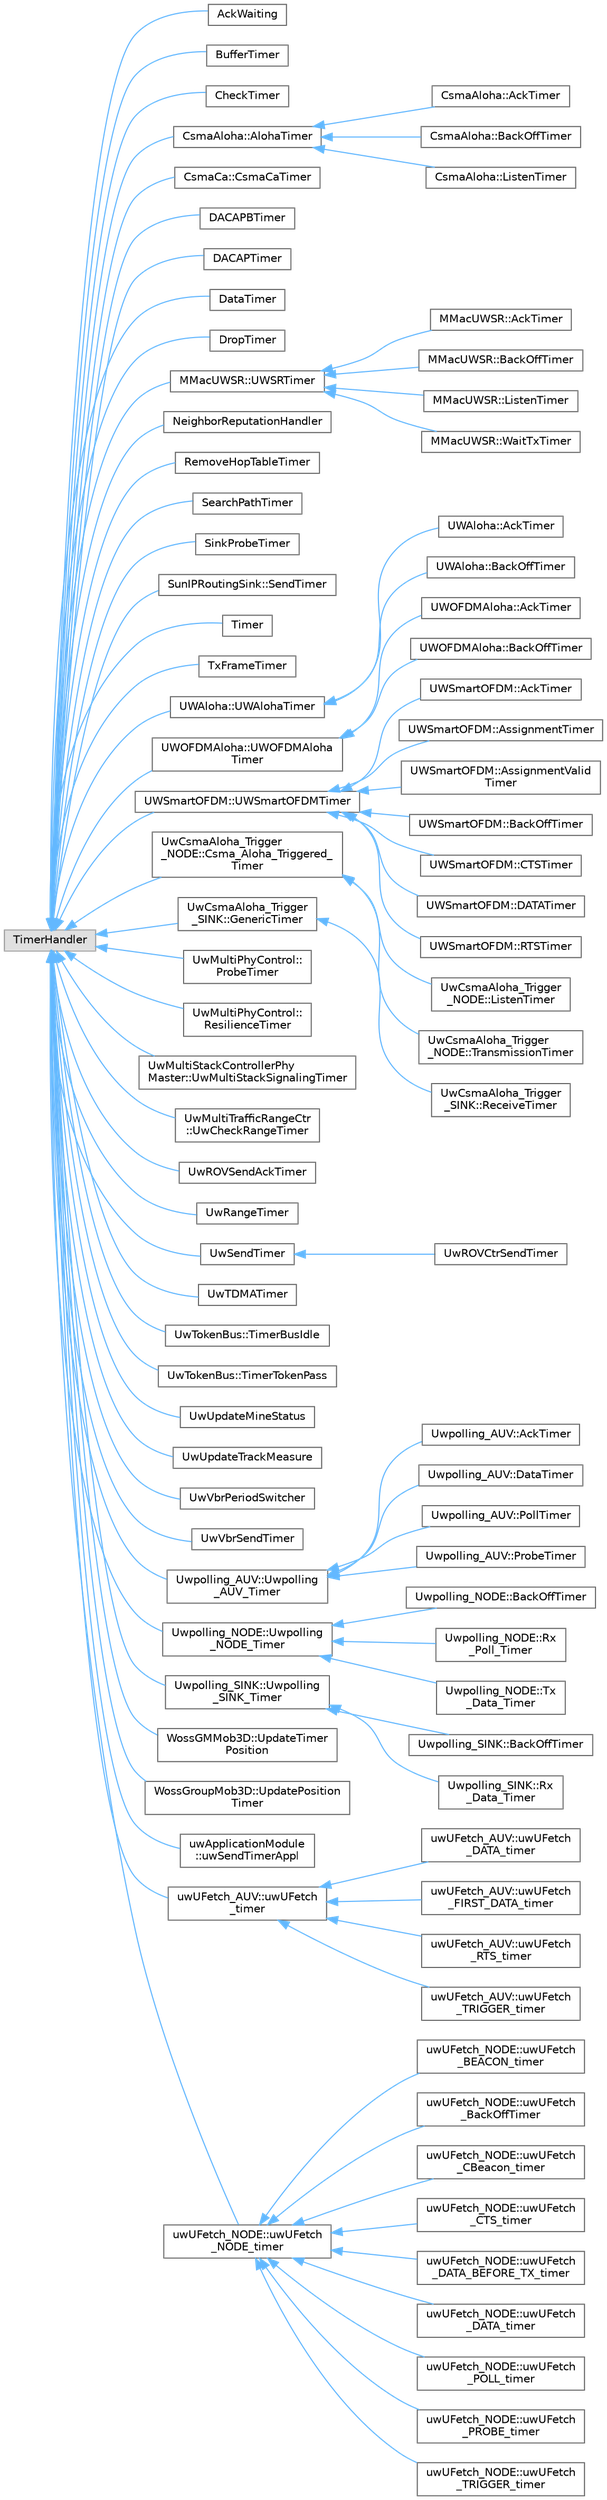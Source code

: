 digraph "Graphical Class Hierarchy"
{
 // LATEX_PDF_SIZE
  bgcolor="transparent";
  edge [fontname=Helvetica,fontsize=10,labelfontname=Helvetica,labelfontsize=10];
  node [fontname=Helvetica,fontsize=10,shape=box,height=0.2,width=0.4];
  rankdir="LR";
  Node0 [id="Node000000",label="TimerHandler",height=0.2,width=0.4,color="grey60", fillcolor="#E0E0E0", style="filled",tooltip=" "];
  Node0 -> Node1 [id="edge275_Node000000_Node000001",dir="back",color="steelblue1",style="solid",tooltip=" "];
  Node1 [id="Node000001",label="AckWaiting",height=0.2,width=0.4,color="grey40", fillcolor="white", style="filled",URL="$classAckWaiting.html",tooltip="AckWaiting class is used to handle the timer of acks."];
  Node0 -> Node2 [id="edge276_Node000000_Node000002",dir="back",color="steelblue1",style="solid",tooltip=" "];
  Node2 [id="Node000002",label="BufferTimer",height=0.2,width=0.4,color="grey40", fillcolor="white", style="filled",URL="$classBufferTimer.html",tooltip="‍**"];
  Node0 -> Node3 [id="edge277_Node000000_Node000003",dir="back",color="steelblue1",style="solid",tooltip=" "];
  Node3 [id="Node000003",label="CheckTimer",height=0.2,width=0.4,color="grey40", fillcolor="white", style="filled",URL="$classCheckTimer.html",tooltip="The class used by UwModem to handle simulator's event expirations; it is exploited to schedule the re..."];
  Node0 -> Node4 [id="edge278_Node000000_Node000004",dir="back",color="steelblue1",style="solid",tooltip=" "];
  Node4 [id="Node000004",label="CsmaAloha::AlohaTimer",height=0.2,width=0.4,color="grey40", fillcolor="white", style="filled",URL="$classCsmaAloha_1_1AlohaTimer.html",tooltip="Class that describes the timers in the node."];
  Node4 -> Node5 [id="edge279_Node000004_Node000005",dir="back",color="steelblue1",style="solid",tooltip=" "];
  Node5 [id="Node000005",label="CsmaAloha::AckTimer",height=0.2,width=0.4,color="grey40", fillcolor="white", style="filled",URL="$classCsmaAloha_1_1AckTimer.html",tooltip="Class used to handle the timer for waiting the ACK."];
  Node4 -> Node6 [id="edge280_Node000004_Node000006",dir="back",color="steelblue1",style="solid",tooltip=" "];
  Node6 [id="Node000006",label="CsmaAloha::BackOffTimer",height=0.2,width=0.4,color="grey40", fillcolor="white", style="filled",URL="$classCsmaAloha_1_1BackOffTimer.html",tooltip="Class used to handle the timer of the backoff period."];
  Node4 -> Node7 [id="edge281_Node000004_Node000007",dir="back",color="steelblue1",style="solid",tooltip=" "];
  Node7 [id="Node000007",label="CsmaAloha::ListenTimer",height=0.2,width=0.4,color="grey40", fillcolor="white", style="filled",URL="$classCsmaAloha_1_1ListenTimer.html",tooltip="Class used to handle the Listen Timer."];
  Node0 -> Node8 [id="edge282_Node000000_Node000008",dir="back",color="steelblue1",style="solid",tooltip=" "];
  Node8 [id="Node000008",label="CsmaCa::CsmaCaTimer",height=0.2,width=0.4,color="grey40", fillcolor="white", style="filled",URL="$classCsmaCa_1_1CsmaCaTimer.html",tooltip=" "];
  Node0 -> Node9 [id="edge283_Node000000_Node000009",dir="back",color="steelblue1",style="solid",tooltip=" "];
  Node9 [id="Node000009",label="DACAPBTimer",height=0.2,width=0.4,color="grey40", fillcolor="white", style="filled",URL="$classDACAPBTimer.html",tooltip="Class that represents the backoff timer in DACAP."];
  Node0 -> Node10 [id="edge284_Node000000_Node000010",dir="back",color="steelblue1",style="solid",tooltip=" "];
  Node10 [id="Node000010",label="DACAPTimer",height=0.2,width=0.4,color="grey40", fillcolor="white", style="filled",URL="$classDACAPTimer.html",tooltip="Class that represents the timers in DACAP."];
  Node0 -> Node11 [id="edge285_Node000000_Node000011",dir="back",color="steelblue1",style="solid",tooltip=" "];
  Node11 [id="Node000011",label="DataTimer",height=0.2,width=0.4,color="grey40", fillcolor="white", style="filled",URL="$classDataTimer.html",tooltip="Class that represents the timer that describe the time needed for the DATA Phy layer to receive packe..."];
  Node0 -> Node12 [id="edge286_Node000000_Node000012",dir="back",color="steelblue1",style="solid",tooltip=" "];
  Node12 [id="Node000012",label="DropTimer",height=0.2,width=0.4,color="grey40", fillcolor="white", style="filled",URL="$classDropTimer.html",tooltip=" "];
  Node0 -> Node13 [id="edge287_Node000000_Node000013",dir="back",color="steelblue1",style="solid",tooltip=" "];
  Node13 [id="Node000013",label="MMacUWSR::UWSRTimer",height=0.2,width=0.4,color="grey40", fillcolor="white", style="filled",URL="$classMMacUWSR_1_1UWSRTimer.html",tooltip="Base class of all the timer used in this protocol."];
  Node13 -> Node14 [id="edge288_Node000013_Node000014",dir="back",color="steelblue1",style="solid",tooltip=" "];
  Node14 [id="Node000014",label="MMacUWSR::AckTimer",height=0.2,width=0.4,color="grey40", fillcolor="white", style="filled",URL="$classMMacUWSR_1_1AckTimer.html",tooltip="Base class of AckTimer, which is a derived class of UWSRTimer."];
  Node13 -> Node15 [id="edge289_Node000013_Node000015",dir="back",color="steelblue1",style="solid",tooltip=" "];
  Node15 [id="Node000015",label="MMacUWSR::BackOffTimer",height=0.2,width=0.4,color="grey40", fillcolor="white", style="filled",URL="$classMMacUWSR_1_1BackOffTimer.html",tooltip="Base class of BackoffTimer."];
  Node13 -> Node16 [id="edge290_Node000013_Node000016",dir="back",color="steelblue1",style="solid",tooltip=" "];
  Node16 [id="Node000016",label="MMacUWSR::ListenTimer",height=0.2,width=0.4,color="grey40", fillcolor="white", style="filled",URL="$classMMacUWSR_1_1ListenTimer.html",tooltip="Base class of ListenTimer, which is a derived class of UWSRTimer."];
  Node13 -> Node17 [id="edge291_Node000013_Node000017",dir="back",color="steelblue1",style="solid",tooltip=" "];
  Node17 [id="Node000017",label="MMacUWSR::WaitTxTimer",height=0.2,width=0.4,color="grey40", fillcolor="white", style="filled",URL="$classMMacUWSR_1_1WaitTxTimer.html",tooltip="Base class of WaitTxTimer, which is a derived class of UWSRTimer."];
  Node0 -> Node18 [id="edge292_Node000000_Node000018",dir="back",color="steelblue1",style="solid",tooltip=" "];
  Node18 [id="Node000018",label="NeighborReputationHandler",height=0.2,width=0.4,color="grey40", fillcolor="white", style="filled",URL="$classNeighborReputationHandler.html",tooltip="This class defines the timer used to check the packet forwarding by the neighbor and handle reputatio..."];
  Node0 -> Node19 [id="edge293_Node000000_Node000019",dir="back",color="steelblue1",style="solid",tooltip=" "];
  Node19 [id="Node000019",label="RemoveHopTableTimer",height=0.2,width=0.4,color="grey40", fillcolor="white", style="filled",URL="$classRemoveHopTableTimer.html",tooltip="RemoveHopTableTimer class is used to handle the validity time of hop tables."];
  Node0 -> Node20 [id="edge294_Node000000_Node000020",dir="back",color="steelblue1",style="solid",tooltip=" "];
  Node20 [id="Node000020",label="SearchPathTimer",height=0.2,width=0.4,color="grey40", fillcolor="white", style="filled",URL="$classSearchPathTimer.html",tooltip="SearchPathTimer class is used to handle the timer of Search Path requests."];
  Node0 -> Node21 [id="edge295_Node000000_Node000021",dir="back",color="steelblue1",style="solid",tooltip=" "];
  Node21 [id="Node000021",label="SinkProbeTimer",height=0.2,width=0.4,color="grey40", fillcolor="white", style="filled",URL="$classSinkProbeTimer.html",tooltip="SinkProbeTimer class is used to handle the validity time of a probe message."];
  Node0 -> Node22 [id="edge296_Node000000_Node000022",dir="back",color="steelblue1",style="solid",tooltip=" "];
  Node22 [id="Node000022",label="SunIPRoutingSink::SendTimer",height=0.2,width=0.4,color="grey40", fillcolor="white", style="filled",URL="$classSunIPRoutingSink_1_1SendTimer.html",tooltip="SendTimer class is used to handle the timer of probe messages."];
  Node0 -> Node23 [id="edge297_Node000000_Node000023",dir="back",color="steelblue1",style="solid",tooltip=" "];
  Node23 [id="Node000023",label="Timer",height=0.2,width=0.4,color="grey40", fillcolor="white", style="filled",URL="$classTimer.html",tooltip="Class that handles the timers in T-LOHI nodes."];
  Node0 -> Node24 [id="edge298_Node000000_Node000024",dir="back",color="steelblue1",style="solid",tooltip=" "];
  Node24 [id="Node000024",label="TxFrameTimer",height=0.2,width=0.4,color="grey40", fillcolor="white", style="filled",URL="$classTxFrameTimer.html",tooltip="The class used by Uwal to handle simulator's event expirations; it is exploited to schedule the sendD..."];
  Node0 -> Node25 [id="edge299_Node000000_Node000025",dir="back",color="steelblue1",style="solid",tooltip=" "];
  Node25 [id="Node000025",label="UWAloha::UWAlohaTimer",height=0.2,width=0.4,color="grey40", fillcolor="white", style="filled",URL="$classUWAloha_1_1UWAlohaTimer.html",tooltip="Base class of all the timer used in this protocol."];
  Node25 -> Node26 [id="edge300_Node000025_Node000026",dir="back",color="steelblue1",style="solid",tooltip=" "];
  Node26 [id="Node000026",label="UWAloha::AckTimer",height=0.2,width=0.4,color="grey40", fillcolor="white", style="filled",URL="$classUWAloha_1_1AckTimer.html",tooltip="Base class of AckTimer, which is a derived class of UWAlohaTimer."];
  Node25 -> Node27 [id="edge301_Node000025_Node000027",dir="back",color="steelblue1",style="solid",tooltip=" "];
  Node27 [id="Node000027",label="UWAloha::BackOffTimer",height=0.2,width=0.4,color="grey40", fillcolor="white", style="filled",URL="$classUWAloha_1_1BackOffTimer.html",tooltip="Base class of BackoffTimer."];
  Node0 -> Node28 [id="edge302_Node000000_Node000028",dir="back",color="steelblue1",style="solid",tooltip=" "];
  Node28 [id="Node000028",label="UWOFDMAloha::UWOFDMAloha\lTimer",height=0.2,width=0.4,color="grey40", fillcolor="white", style="filled",URL="$classUWOFDMAloha_1_1UWOFDMAlohaTimer.html",tooltip="Base class of all the timer used in this protocol."];
  Node28 -> Node29 [id="edge303_Node000028_Node000029",dir="back",color="steelblue1",style="solid",tooltip=" "];
  Node29 [id="Node000029",label="UWOFDMAloha::AckTimer",height=0.2,width=0.4,color="grey40", fillcolor="white", style="filled",URL="$classUWOFDMAloha_1_1AckTimer.html",tooltip="Base class of AckTimer, which is a derived class of UWOFDMAlohaTimer."];
  Node28 -> Node30 [id="edge304_Node000028_Node000030",dir="back",color="steelblue1",style="solid",tooltip=" "];
  Node30 [id="Node000030",label="UWOFDMAloha::BackOffTimer",height=0.2,width=0.4,color="grey40", fillcolor="white", style="filled",URL="$classUWOFDMAloha_1_1BackOffTimer.html",tooltip="Base class of BackoffTimer."];
  Node0 -> Node31 [id="edge305_Node000000_Node000031",dir="back",color="steelblue1",style="solid",tooltip=" "];
  Node31 [id="Node000031",label="UWSmartOFDM::UWSmartOFDMTimer",height=0.2,width=0.4,color="grey40", fillcolor="white", style="filled",URL="$classUWSmartOFDM_1_1UWSmartOFDMTimer.html",tooltip="Base class of all the timer used in this protocol."];
  Node31 -> Node32 [id="edge306_Node000031_Node000032",dir="back",color="steelblue1",style="solid",tooltip=" "];
  Node32 [id="Node000032",label="UWSmartOFDM::AckTimer",height=0.2,width=0.4,color="grey40", fillcolor="white", style="filled",URL="$classUWSmartOFDM_1_1AckTimer.html",tooltip="Base class of AckTimer, which is a derived class of UWSmartOFDMTimer."];
  Node31 -> Node33 [id="edge307_Node000031_Node000033",dir="back",color="steelblue1",style="solid",tooltip=" "];
  Node33 [id="Node000033",label="UWSmartOFDM::AssignmentTimer",height=0.2,width=0.4,color="grey40", fillcolor="white", style="filled",URL="$classUWSmartOFDM_1_1AssignmentTimer.html",tooltip="Base class of AssignmentTimer."];
  Node31 -> Node34 [id="edge308_Node000031_Node000034",dir="back",color="steelblue1",style="solid",tooltip=" "];
  Node34 [id="Node000034",label="UWSmartOFDM::AssignmentValid\lTimer",height=0.2,width=0.4,color="grey40", fillcolor="white", style="filled",URL="$classUWSmartOFDM_1_1AssignmentValidTimer.html",tooltip="Base class of AssignmentValidTimer."];
  Node31 -> Node35 [id="edge309_Node000031_Node000035",dir="back",color="steelblue1",style="solid",tooltip=" "];
  Node35 [id="Node000035",label="UWSmartOFDM::BackOffTimer",height=0.2,width=0.4,color="grey40", fillcolor="white", style="filled",URL="$classUWSmartOFDM_1_1BackOffTimer.html",tooltip="Base class of BackoffTimer."];
  Node31 -> Node36 [id="edge310_Node000031_Node000036",dir="back",color="steelblue1",style="solid",tooltip=" "];
  Node36 [id="Node000036",label="UWSmartOFDM::CTSTimer",height=0.2,width=0.4,color="grey40", fillcolor="white", style="filled",URL="$classUWSmartOFDM_1_1CTSTimer.html",tooltip="Base class of CTSTimer."];
  Node31 -> Node37 [id="edge311_Node000031_Node000037",dir="back",color="steelblue1",style="solid",tooltip=" "];
  Node37 [id="Node000037",label="UWSmartOFDM::DATATimer",height=0.2,width=0.4,color="grey40", fillcolor="white", style="filled",URL="$classUWSmartOFDM_1_1DATATimer.html",tooltip=" "];
  Node31 -> Node38 [id="edge312_Node000031_Node000038",dir="back",color="steelblue1",style="solid",tooltip=" "];
  Node38 [id="Node000038",label="UWSmartOFDM::RTSTimer",height=0.2,width=0.4,color="grey40", fillcolor="white", style="filled",URL="$classUWSmartOFDM_1_1RTSTimer.html",tooltip="Base class of RTSTimer."];
  Node0 -> Node39 [id="edge313_Node000000_Node000039",dir="back",color="steelblue1",style="solid",tooltip=" "];
  Node39 [id="Node000039",label="UwCsmaAloha_Trigger\l_NODE::Csma_Aloha_Triggered_\lTimer",height=0.2,width=0.4,color="grey40", fillcolor="white", style="filled",URL="$classUwCsmaAloha__Trigger__NODE_1_1Csma__Aloha__Triggered__Timer.html",tooltip="Class that describes the timers in the node."];
  Node39 -> Node40 [id="edge314_Node000039_Node000040",dir="back",color="steelblue1",style="solid",tooltip=" "];
  Node40 [id="Node000040",label="UwCsmaAloha_Trigger\l_NODE::ListenTimer",height=0.2,width=0.4,color="grey40", fillcolor="white", style="filled",URL="$classUwCsmaAloha__Trigger__NODE_1_1ListenTimer.html",tooltip="Class used to handle the timer to handle the listen time."];
  Node39 -> Node41 [id="edge315_Node000039_Node000041",dir="back",color="steelblue1",style="solid",tooltip=" "];
  Node41 [id="Node000041",label="UwCsmaAloha_Trigger\l_NODE::TransmissionTimer",height=0.2,width=0.4,color="grey40", fillcolor="white", style="filled",URL="$classUwCsmaAloha__Trigger__NODE_1_1TransmissionTimer.html",tooltip="Class used to handle the time in which the node is allowed to transmit to the sink."];
  Node0 -> Node42 [id="edge316_Node000000_Node000042",dir="back",color="steelblue1",style="solid",tooltip=" "];
  Node42 [id="Node000042",label="UwCsmaAloha_Trigger\l_SINK::GenericTimer",height=0.2,width=0.4,color="grey40", fillcolor="white", style="filled",URL="$classUwCsmaAloha__Trigger__SINK_1_1GenericTimer.html",tooltip="Class that describes the timers in the node."];
  Node42 -> Node43 [id="edge317_Node000042_Node000043",dir="back",color="steelblue1",style="solid",tooltip=" "];
  Node43 [id="Node000043",label="UwCsmaAloha_Trigger\l_SINK::ReceiveTimer",height=0.2,width=0.4,color="grey40", fillcolor="white", style="filled",URL="$classUwCsmaAloha__Trigger__SINK_1_1ReceiveTimer.html",tooltip="Class used to handle the timer of the reception period."];
  Node0 -> Node44 [id="edge318_Node000000_Node000044",dir="back",color="steelblue1",style="solid",tooltip=" "];
  Node44 [id="Node000044",label="UwMultiPhyControl::\lProbeTimer",height=0.2,width=0.4,color="grey40", fillcolor="white", style="filled",URL="$classUwMultiPhyControl_1_1ProbeTimer.html",tooltip=" "];
  Node0 -> Node45 [id="edge319_Node000000_Node000045",dir="back",color="steelblue1",style="solid",tooltip=" "];
  Node45 [id="Node000045",label="UwMultiPhyControl::\lResilienceTimer",height=0.2,width=0.4,color="grey40", fillcolor="white", style="filled",URL="$classUwMultiPhyControl_1_1ResilienceTimer.html",tooltip=" "];
  Node0 -> Node46 [id="edge320_Node000000_Node000046",dir="back",color="steelblue1",style="solid",tooltip=" "];
  Node46 [id="Node000046",label="UwMultiStackControllerPhy\lMaster::UwMultiStackSignalingTimer",height=0.2,width=0.4,color="grey40", fillcolor="white", style="filled",URL="$classUwMultiStackControllerPhyMaster_1_1UwMultiStackSignalingTimer.html",tooltip=" "];
  Node0 -> Node47 [id="edge321_Node000000_Node000047",dir="back",color="steelblue1",style="solid",tooltip=" "];
  Node47 [id="Node000047",label="UwMultiTrafficRangeCtr\l::UwCheckRangeTimer",height=0.2,width=0.4,color="grey40", fillcolor="white", style="filled",URL="$classUwMultiTrafficRangeCtr_1_1UwCheckRangeTimer.html",tooltip="Definition of timer class."];
  Node0 -> Node48 [id="edge322_Node000000_Node000048",dir="back",color="steelblue1",style="solid",tooltip=" "];
  Node48 [id="Node000048",label="UwROVSendAckTimer",height=0.2,width=0.4,color="grey40", fillcolor="white", style="filled",URL="$classUwROVSendAckTimer.html",tooltip="UwSendTimer class is used to handle the scheduling period of UWROV packets."];
  Node0 -> Node49 [id="edge323_Node000000_Node000049",dir="back",color="steelblue1",style="solid",tooltip=" "];
  Node49 [id="Node000049",label="UwRangeTimer",height=0.2,width=0.4,color="grey40", fillcolor="white", style="filled",URL="$classUwRangeTimer.html",tooltip="UwRangeTimer class is used to schedule the transmission of ranging packets."];
  Node0 -> Node50 [id="edge324_Node000000_Node000050",dir="back",color="steelblue1",style="solid",tooltip=" "];
  Node50 [id="Node000050",label="UwSendTimer",height=0.2,width=0.4,color="grey40", fillcolor="white", style="filled",URL="$classUwSendTimer.html",tooltip="UwSendTimer class is used to handle the scheduling period of UWCBR packets."];
  Node50 -> Node51 [id="edge325_Node000050_Node000051",dir="back",color="steelblue1",style="solid",tooltip=" "];
  Node51 [id="Node000051",label="UwROVCtrSendTimer",height=0.2,width=0.4,color="grey40", fillcolor="white", style="filled",URL="$classUwROVCtrSendTimer.html",tooltip="UwSendTimer class is used to handle the scheduling period of UWROV packets."];
  Node0 -> Node52 [id="edge326_Node000000_Node000052",dir="back",color="steelblue1",style="solid",tooltip=" "];
  Node52 [id="Node000052",label="UwTDMATimer",height=0.2,width=0.4,color="grey40", fillcolor="white", style="filled",URL="$classUwTDMATimer.html",tooltip="UwTDMATimer class is used to handle the scheduling period of UWTDMA slots."];
  Node0 -> Node53 [id="edge327_Node000000_Node000053",dir="back",color="steelblue1",style="solid",tooltip=" "];
  Node53 [id="Node000053",label="UwTokenBus::TimerBusIdle",height=0.2,width=0.4,color="grey40", fillcolor="white", style="filled",URL="$classUwTokenBus_1_1TimerBusIdle.html",tooltip="TimerBusIdle when expires calls UwTokenBus::TxData() to start the transmission."];
  Node0 -> Node54 [id="edge328_Node000000_Node000054",dir="back",color="steelblue1",style="solid",tooltip=" "];
  Node54 [id="Node000054",label="UwTokenBus::TimerTokenPass",height=0.2,width=0.4,color="grey40", fillcolor="white", style="filled",URL="$classUwTokenBus_1_1TimerTokenPass.html",tooltip="TimerTokenPass when expires it resends the token."];
  Node0 -> Node55 [id="edge329_Node000000_Node000055",dir="back",color="steelblue1",style="solid",tooltip=" "];
  Node55 [id="Node000055",label="UwUpdateMineStatus",height=0.2,width=0.4,color="grey40", fillcolor="white", style="filled",URL="$classUwUpdateMineStatus.html",tooltip="UwUpdateMineStatus class is used to handle the scheduling period of UWSCFTRACKER packets."];
  Node0 -> Node56 [id="edge330_Node000000_Node000056",dir="back",color="steelblue1",style="solid",tooltip=" "];
  Node56 [id="Node000056",label="UwUpdateTrackMeasure",height=0.2,width=0.4,color="grey40", fillcolor="white", style="filled",URL="$classUwUpdateTrackMeasure.html",tooltip=" "];
  Node0 -> Node57 [id="edge331_Node000000_Node000057",dir="back",color="steelblue1",style="solid",tooltip=" "];
  Node57 [id="Node000057",label="UwVbrPeriodSwitcher",height=0.2,width=0.4,color="grey40", fillcolor="white", style="filled",URL="$classUwVbrPeriodSwitcher.html",tooltip="UwVbrPeriodSwitcher class is used to handle the switch between different period used by a UwVbrModule..."];
  Node0 -> Node58 [id="edge332_Node000000_Node000058",dir="back",color="steelblue1",style="solid",tooltip=" "];
  Node58 [id="Node000058",label="UwVbrSendTimer",height=0.2,width=0.4,color="grey40", fillcolor="white", style="filled",URL="$classUwVbrSendTimer.html",tooltip="UwVbrSendTimer class is used to handle the scheduling period of UWVBR packets."];
  Node0 -> Node59 [id="edge333_Node000000_Node000059",dir="back",color="steelblue1",style="solid",tooltip=" "];
  Node59 [id="Node000059",label="Uwpolling_AUV::Uwpolling\l_AUV_Timer",height=0.2,width=0.4,color="grey40", fillcolor="white", style="filled",URL="$classUwpolling__AUV_1_1Uwpolling__AUV__Timer.html",tooltip="Class that describes the timer in the AUV."];
  Node59 -> Node60 [id="edge334_Node000059_Node000060",dir="back",color="steelblue1",style="solid",tooltip=" "];
  Node60 [id="Node000060",label="Uwpolling_AUV::AckTimer",height=0.2,width=0.4,color="grey40", fillcolor="white", style="filled",URL="$classUwpolling__AUV_1_1AckTimer.html",tooltip=" "];
  Node59 -> Node61 [id="edge335_Node000059_Node000061",dir="back",color="steelblue1",style="solid",tooltip=" "];
  Node61 [id="Node000061",label="Uwpolling_AUV::DataTimer",height=0.2,width=0.4,color="grey40", fillcolor="white", style="filled",URL="$classUwpolling__AUV_1_1DataTimer.html",tooltip="Class (inherited from Uwpolling_AUV_Timer) used to handle the timer of data packets When the AUV give..."];
  Node59 -> Node62 [id="edge336_Node000059_Node000062",dir="back",color="steelblue1",style="solid",tooltip=" "];
  Node62 [id="Node000062",label="Uwpolling_AUV::PollTimer",height=0.2,width=0.4,color="grey40", fillcolor="white", style="filled",URL="$classUwpolling__AUV_1_1PollTimer.html",tooltip=" "];
  Node59 -> Node63 [id="edge337_Node000059_Node000063",dir="back",color="steelblue1",style="solid",tooltip=" "];
  Node63 [id="Node000063",label="Uwpolling_AUV::ProbeTimer",height=0.2,width=0.4,color="grey40", fillcolor="white", style="filled",URL="$classUwpolling__AUV_1_1ProbeTimer.html",tooltip="Class (inherited from Uwpolling_AUV_Timer) used to handle the Probe Timer."];
  Node0 -> Node64 [id="edge338_Node000000_Node000064",dir="back",color="steelblue1",style="solid",tooltip=" "];
  Node64 [id="Node000064",label="Uwpolling_NODE::Uwpolling\l_NODE_Timer",height=0.2,width=0.4,color="grey40", fillcolor="white", style="filled",URL="$classUwpolling__NODE_1_1Uwpolling__NODE__Timer.html",tooltip="Class that describes the timer in the AUV."];
  Node64 -> Node65 [id="edge339_Node000064_Node000065",dir="back",color="steelblue1",style="solid",tooltip=" "];
  Node65 [id="Node000065",label="Uwpolling_NODE::BackOffTimer",height=0.2,width=0.4,color="grey40", fillcolor="white", style="filled",URL="$classUwpolling__NODE_1_1BackOffTimer.html",tooltip="Class (inherited from Uwpolling_NODE_Timer) used to handle the time of backoff of the node before tra..."];
  Node64 -> Node66 [id="edge340_Node000064_Node000066",dir="back",color="steelblue1",style="solid",tooltip=" "];
  Node66 [id="Node000066",label="Uwpolling_NODE::Rx\l_Poll_Timer",height=0.2,width=0.4,color="grey40", fillcolor="white", style="filled",URL="$classUwpolling__NODE_1_1Rx__Poll__Timer.html",tooltip="Class (inherited from Uwpolling_NODE_Timer) used to handle the time in which the NODE wait for the PO..."];
  Node64 -> Node67 [id="edge341_Node000064_Node000067",dir="back",color="steelblue1",style="solid",tooltip=" "];
  Node67 [id="Node000067",label="Uwpolling_NODE::Tx\l_Data_Timer",height=0.2,width=0.4,color="grey40", fillcolor="white", style="filled",URL="$classUwpolling__NODE_1_1Tx__Data__Timer.html",tooltip="Class (inherited from Uwpolling_NODE_Timer) used to handle the time between the transmission of the D..."];
  Node0 -> Node68 [id="edge342_Node000000_Node000068",dir="back",color="steelblue1",style="solid",tooltip=" "];
  Node68 [id="Node000068",label="Uwpolling_SINK::Uwpolling\l_SINK_Timer",height=0.2,width=0.4,color="grey40", fillcolor="white", style="filled",URL="$classUwpolling__SINK_1_1Uwpolling__SINK__Timer.html",tooltip="Class that describes the timer in the SINK."];
  Node68 -> Node69 [id="edge343_Node000068_Node000069",dir="back",color="steelblue1",style="solid",tooltip=" "];
  Node69 [id="Node000069",label="Uwpolling_SINK::BackOffTimer",height=0.2,width=0.4,color="grey40", fillcolor="white", style="filled",URL="$classUwpolling__SINK_1_1BackOffTimer.html",tooltip="Class (inherited from Uwpolling_SINK_Timer) used to handle the time of backoff of the node before tra..."];
  Node68 -> Node70 [id="edge344_Node000068_Node000070",dir="back",color="steelblue1",style="solid",tooltip=" "];
  Node70 [id="Node000070",label="Uwpolling_SINK::Rx\l_Data_Timer",height=0.2,width=0.4,color="grey40", fillcolor="white", style="filled",URL="$classUwpolling__SINK_1_1Rx__Data__Timer.html",tooltip="Class (inherited from Uwpolling_SINK_Timer) used to handle the time in which the NODE wait for the DA..."];
  Node0 -> Node71 [id="edge345_Node000000_Node000071",dir="back",color="steelblue1",style="solid",tooltip=" "];
  Node71 [id="Node000071",label="WossGMMob3D::UpdateTimer\lPosition",height=0.2,width=0.4,color="grey40", fillcolor="white", style="filled",URL="$classWossGMMob3D_1_1UpdateTimerPosition.html",tooltip="Base class of UpdateTimerPosition class which is inherited from TimerHandler class."];
  Node0 -> Node72 [id="edge346_Node000000_Node000072",dir="back",color="steelblue1",style="solid",tooltip=" "];
  Node72 [id="Node000072",label="WossGroupMob3D::UpdatePosition\lTimer",height=0.2,width=0.4,color="grey40", fillcolor="white", style="filled",URL="$classWossGroupMob3D_1_1UpdatePositionTimer.html",tooltip="Base class of UpdateTimerPosition class which is inherited from TimerHandler class."];
  Node0 -> Node73 [id="edge347_Node000000_Node000073",dir="back",color="steelblue1",style="solid",tooltip=" "];
  Node73 [id="Node000073",label="uwApplicationModule\l::uwSendTimerAppl",height=0.2,width=0.4,color="grey40", fillcolor="white", style="filled",URL="$classuwApplicationModule_1_1uwSendTimerAppl.html",tooltip="< uwSenderTimer class that manage the timer"];
  Node0 -> Node74 [id="edge348_Node000000_Node000074",dir="back",color="steelblue1",style="solid",tooltip=" "];
  Node74 [id="Node000074",label="uwUFetch_AUV::uwUFetch\l_timer",height=0.2,width=0.4,color="grey40", fillcolor="white", style="filled",URL="$classuwUFetch__AUV_1_1uwUFetch__timer.html",tooltip="Class that handle the timers of AUV node."];
  Node74 -> Node75 [id="edge349_Node000074_Node000075",dir="back",color="steelblue1",style="solid",tooltip=" "];
  Node75 [id="Node000075",label="uwUFetch_AUV::uwUFetch\l_DATA_timer",height=0.2,width=0.4,color="grey40", fillcolor="white", style="filled",URL="$classuwUFetch__AUV_1_1uwUFetch__DATA__timer.html",tooltip="Class inherited the method and variable of uwUFetch_timer that handle the timer of DATA packets."];
  Node74 -> Node76 [id="edge350_Node000074_Node000076",dir="back",color="steelblue1",style="solid",tooltip=" "];
  Node76 [id="Node000076",label="uwUFetch_AUV::uwUFetch\l_FIRST_DATA_timer",height=0.2,width=0.4,color="grey40", fillcolor="white", style="filled",URL="$classuwUFetch__AUV_1_1uwUFetch__FIRST__DATA__timer.html",tooltip="Class inherited the method and variable of uwUFetch_timer that handle the timer of DATA packets."];
  Node74 -> Node77 [id="edge351_Node000074_Node000077",dir="back",color="steelblue1",style="solid",tooltip=" "];
  Node77 [id="Node000077",label="uwUFetch_AUV::uwUFetch\l_RTS_timer",height=0.2,width=0.4,color="grey40", fillcolor="white", style="filled",URL="$classuwUFetch__AUV_1_1uwUFetch__RTS__timer.html",tooltip="Class inherited the method and variable of uwUFetch_timer that handle the timer of RTS packets."];
  Node74 -> Node78 [id="edge352_Node000074_Node000078",dir="back",color="steelblue1",style="solid",tooltip=" "];
  Node78 [id="Node000078",label="uwUFetch_AUV::uwUFetch\l_TRIGGER_timer",height=0.2,width=0.4,color="grey40", fillcolor="white", style="filled",URL="$classuwUFetch__AUV_1_1uwUFetch__TRIGGER__timer.html",tooltip="Class inherited the method and variable of uwUFetch_timer that handle the timer of TRIGGER packets."];
  Node0 -> Node79 [id="edge353_Node000000_Node000079",dir="back",color="steelblue1",style="solid",tooltip=" "];
  Node79 [id="Node000079",label="uwUFetch_NODE::uwUFetch\l_NODE_timer",height=0.2,width=0.4,color="grey40", fillcolor="white", style="filled",URL="$classuwUFetch__NODE_1_1uwUFetch__NODE__timer.html",tooltip="Class that handle the timers of SN or HN."];
  Node79 -> Node80 [id="edge354_Node000079_Node000080",dir="back",color="steelblue1",style="solid",tooltip=" "];
  Node80 [id="Node000080",label="uwUFetch_NODE::uwUFetch\l_BEACON_timer",height=0.2,width=0.4,color="grey40", fillcolor="white", style="filled",URL="$classuwUFetch__NODE_1_1uwUFetch__BEACON__timer.html",tooltip="Timer associated to the HN."];
  Node79 -> Node81 [id="edge355_Node000079_Node000081",dir="back",color="steelblue1",style="solid",tooltip=" "];
  Node81 [id="Node000081",label="uwUFetch_NODE::uwUFetch\l_BackOffTimer",height=0.2,width=0.4,color="grey40", fillcolor="white", style="filled",URL="$classuwUFetch__NODE_1_1uwUFetch__BackOffTimer.html",tooltip="Class (inherited from uwUFetch_NODE_Timer) used to handle the time of back-off of the node before tra..."];
  Node79 -> Node82 [id="edge356_Node000079_Node000082",dir="back",color="steelblue1",style="solid",tooltip=" "];
  Node82 [id="Node000082",label="uwUFetch_NODE::uwUFetch\l_CBeacon_timer",height=0.2,width=0.4,color="grey40", fillcolor="white", style="filled",URL="$classuwUFetch__NODE_1_1uwUFetch__CBeacon__timer.html",tooltip="Class inherited the method and variable of uwUFetch_NODE_timer that handle the timer of CBEACON packe..."];
  Node79 -> Node83 [id="edge357_Node000079_Node000083",dir="back",color="steelblue1",style="solid",tooltip=" "];
  Node83 [id="Node000083",label="uwUFetch_NODE::uwUFetch\l_CTS_timer",height=0.2,width=0.4,color="grey40", fillcolor="white", style="filled",URL="$classuwUFetch__NODE_1_1uwUFetch__CTS__timer.html",tooltip="Class inherited the method and variable of uwUFetch_NODE_timer that handle the timer of CTS packets."];
  Node79 -> Node84 [id="edge358_Node000079_Node000084",dir="back",color="steelblue1",style="solid",tooltip=" "];
  Node84 [id="Node000084",label="uwUFetch_NODE::uwUFetch\l_DATA_BEFORE_TX_timer",height=0.2,width=0.4,color="grey40", fillcolor="white", style="filled",URL="$classuwUFetch__NODE_1_1uwUFetch__DATA__BEFORE__TX__timer.html",tooltip="Class inherited the method and variable of uwUFetch_NODE_timer that handle the timer of DATA packets."];
  Node79 -> Node85 [id="edge359_Node000079_Node000085",dir="back",color="steelblue1",style="solid",tooltip=" "];
  Node85 [id="Node000085",label="uwUFetch_NODE::uwUFetch\l_DATA_timer",height=0.2,width=0.4,color="grey40", fillcolor="white", style="filled",URL="$classuwUFetch__NODE_1_1uwUFetch__DATA__timer.html",tooltip="Class inherited the method and variable of uwUFetch_NODE_timer that handle the timer of DATA packets."];
  Node79 -> Node86 [id="edge360_Node000079_Node000086",dir="back",color="steelblue1",style="solid",tooltip=" "];
  Node86 [id="Node000086",label="uwUFetch_NODE::uwUFetch\l_POLL_timer",height=0.2,width=0.4,color="grey40", fillcolor="white", style="filled",URL="$classuwUFetch__NODE_1_1uwUFetch__POLL__timer.html",tooltip="Class inherited the method and variable of uwUFetch_NODE_timer that handle the timer of POLL packets."];
  Node79 -> Node87 [id="edge361_Node000079_Node000087",dir="back",color="steelblue1",style="solid",tooltip=" "];
  Node87 [id="Node000087",label="uwUFetch_NODE::uwUFetch\l_PROBE_timer",height=0.2,width=0.4,color="grey40", fillcolor="white", style="filled",URL="$classuwUFetch__NODE_1_1uwUFetch__PROBE__timer.html",tooltip="Class inherited the method and variable of uwUFetch_NODE_timer that handle the timer of PROBE packets..."];
  Node79 -> Node88 [id="edge362_Node000079_Node000088",dir="back",color="steelblue1",style="solid",tooltip=" "];
  Node88 [id="Node000088",label="uwUFetch_NODE::uwUFetch\l_TRIGGER_timer",height=0.2,width=0.4,color="grey40", fillcolor="white", style="filled",URL="$classuwUFetch__NODE_1_1uwUFetch__TRIGGER__timer.html",tooltip="Class inherited the method and variable of uwUFetch_NODE_timer that handle the timer of TRIGGER packe..."];
}
